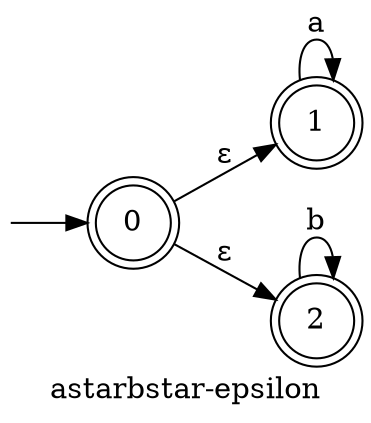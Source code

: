 digraph finite_state_machine {
  rankdir=LR;  
  size="8,5"  label="astarbstar-epsilon"  node [shape = doublecircle]; 0 1 2;
  node [shape = circle];
  __I__ [label="", style=invis, width=0]
  __I__ -> 0
  0 -> 1 [label = ε];
  0 -> 2 [label = ε];
  1 -> 1 [label = a];
  2 -> 2 [label = b];
}
